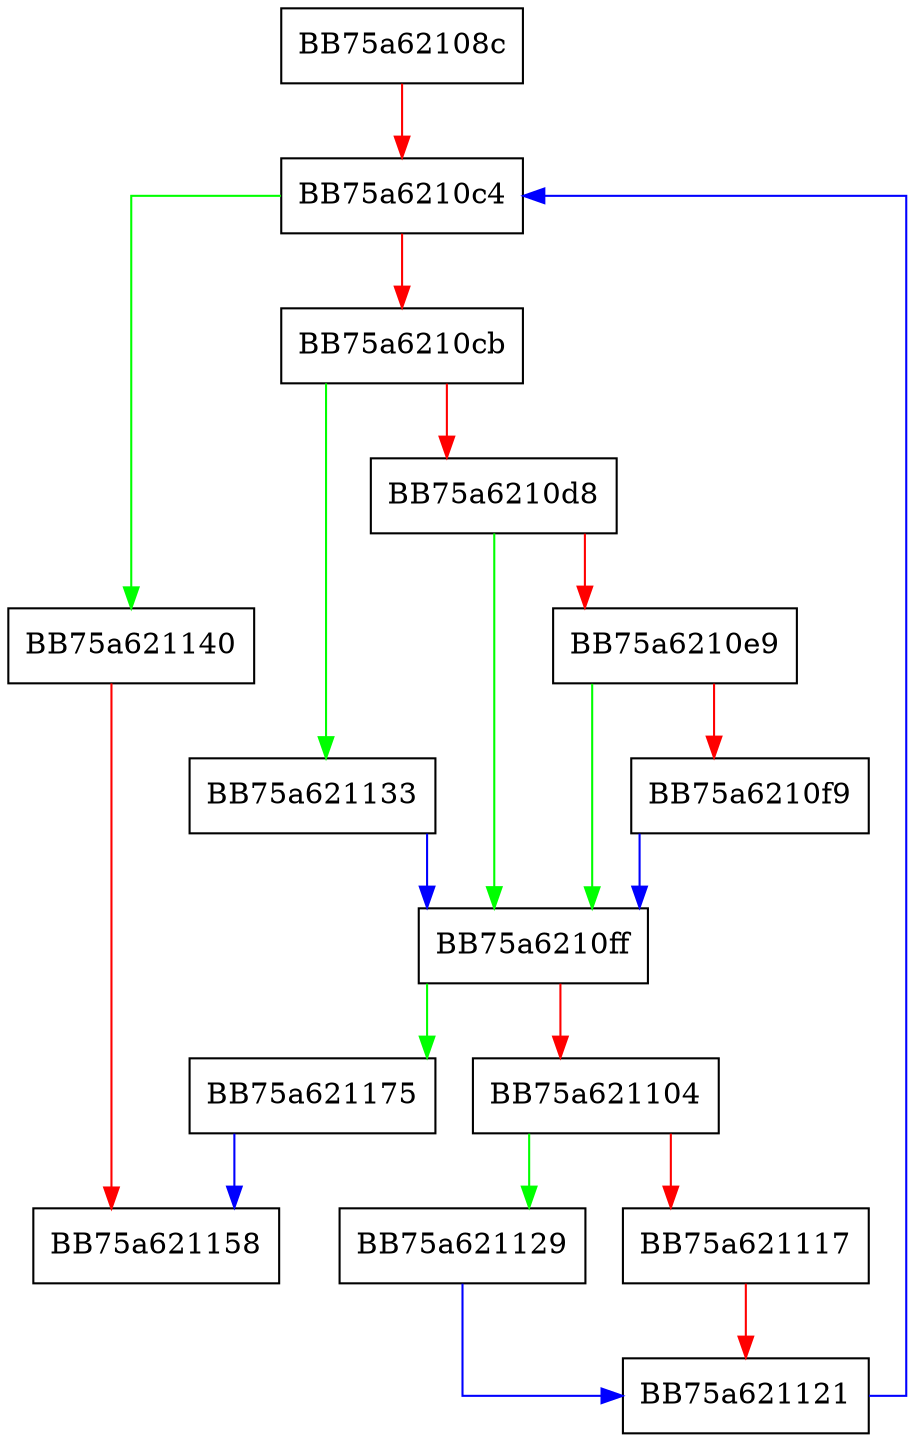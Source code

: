 digraph pushArrayLiteralTree {
  node [shape="box"];
  graph [splines=ortho];
  BB75a62108c -> BB75a6210c4 [color="red"];
  BB75a6210c4 -> BB75a621140 [color="green"];
  BB75a6210c4 -> BB75a6210cb [color="red"];
  BB75a6210cb -> BB75a621133 [color="green"];
  BB75a6210cb -> BB75a6210d8 [color="red"];
  BB75a6210d8 -> BB75a6210ff [color="green"];
  BB75a6210d8 -> BB75a6210e9 [color="red"];
  BB75a6210e9 -> BB75a6210ff [color="green"];
  BB75a6210e9 -> BB75a6210f9 [color="red"];
  BB75a6210f9 -> BB75a6210ff [color="blue"];
  BB75a6210ff -> BB75a621175 [color="green"];
  BB75a6210ff -> BB75a621104 [color="red"];
  BB75a621104 -> BB75a621129 [color="green"];
  BB75a621104 -> BB75a621117 [color="red"];
  BB75a621117 -> BB75a621121 [color="red"];
  BB75a621121 -> BB75a6210c4 [color="blue"];
  BB75a621129 -> BB75a621121 [color="blue"];
  BB75a621133 -> BB75a6210ff [color="blue"];
  BB75a621140 -> BB75a621158 [color="red"];
  BB75a621175 -> BB75a621158 [color="blue"];
}